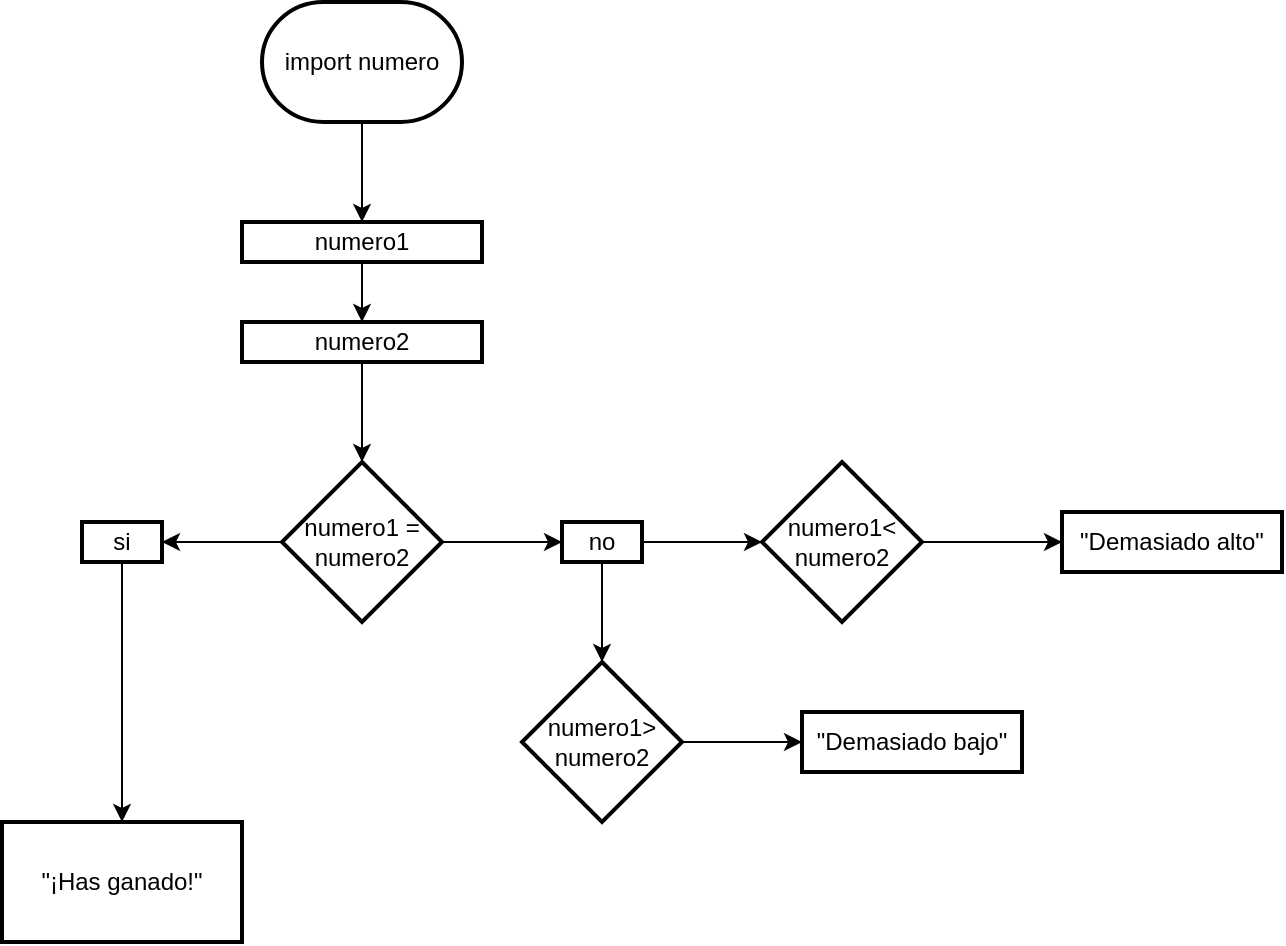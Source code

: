 <mxfile>
    <diagram id="tMnDGULFrH5x7QUlT2aJ" name="Page-1">
        <mxGraphModel dx="1024" dy="539" grid="1" gridSize="10" guides="1" tooltips="1" connect="1" arrows="1" fold="1" page="1" pageScale="1" pageWidth="827" pageHeight="1169" math="0" shadow="0">
            <root>
                <mxCell id="0"/>
                <mxCell id="1" parent="0"/>
                <mxCell id="35" value="" style="edgeStyle=none;html=1;" edge="1" parent="1" source="25" target="34">
                    <mxGeometry relative="1" as="geometry"/>
                </mxCell>
                <mxCell id="25" value="import numero" style="strokeWidth=2;html=1;shape=mxgraph.flowchart.terminator;whiteSpace=wrap;" parent="1" vertex="1">
                    <mxGeometry x="340" y="10" width="100" height="60" as="geometry"/>
                </mxCell>
                <mxCell id="37" value="" style="edgeStyle=none;html=1;" edge="1" parent="1" source="34" target="36">
                    <mxGeometry relative="1" as="geometry"/>
                </mxCell>
                <mxCell id="34" value="numero1" style="whiteSpace=wrap;html=1;strokeWidth=2;" vertex="1" parent="1">
                    <mxGeometry x="330" y="120" width="120" height="20" as="geometry"/>
                </mxCell>
                <mxCell id="41" value="" style="edgeStyle=none;html=1;" edge="1" parent="1" source="36" target="40">
                    <mxGeometry relative="1" as="geometry"/>
                </mxCell>
                <mxCell id="36" value="numero2" style="whiteSpace=wrap;html=1;strokeWidth=2;" vertex="1" parent="1">
                    <mxGeometry x="330" y="170" width="120" height="20" as="geometry"/>
                </mxCell>
                <mxCell id="43" value="" style="edgeStyle=none;html=1;" edge="1" parent="1" source="40" target="42">
                    <mxGeometry relative="1" as="geometry"/>
                </mxCell>
                <mxCell id="53" value="" style="edgeStyle=none;html=1;" edge="1" parent="1" source="40" target="52">
                    <mxGeometry relative="1" as="geometry"/>
                </mxCell>
                <mxCell id="40" value="numero1 = numero2" style="rhombus;whiteSpace=wrap;html=1;strokeWidth=2;" vertex="1" parent="1">
                    <mxGeometry x="350" y="240" width="80" height="80" as="geometry"/>
                </mxCell>
                <mxCell id="45" value="" style="edgeStyle=none;html=1;" edge="1" parent="1" source="42" target="44">
                    <mxGeometry relative="1" as="geometry"/>
                </mxCell>
                <mxCell id="47" value="" style="edgeStyle=none;html=1;" edge="1" parent="1" source="42" target="46">
                    <mxGeometry relative="1" as="geometry"/>
                </mxCell>
                <mxCell id="42" value="no" style="whiteSpace=wrap;html=1;strokeWidth=2;" vertex="1" parent="1">
                    <mxGeometry x="490" y="270" width="40" height="20" as="geometry"/>
                </mxCell>
                <mxCell id="49" value="" style="edgeStyle=none;html=1;" edge="1" parent="1" source="44" target="48">
                    <mxGeometry relative="1" as="geometry"/>
                </mxCell>
                <mxCell id="44" value="numero1&amp;lt; numero2" style="rhombus;whiteSpace=wrap;html=1;strokeWidth=2;" vertex="1" parent="1">
                    <mxGeometry x="590" y="240" width="80" height="80" as="geometry"/>
                </mxCell>
                <mxCell id="51" value="" style="edgeStyle=none;html=1;" edge="1" parent="1" source="46" target="50">
                    <mxGeometry relative="1" as="geometry"/>
                </mxCell>
                <mxCell id="46" value="numero1&amp;gt; numero2" style="rhombus;whiteSpace=wrap;html=1;strokeWidth=2;" vertex="1" parent="1">
                    <mxGeometry x="470" y="340" width="80" height="80" as="geometry"/>
                </mxCell>
                <mxCell id="48" value="&quot;Demasiado alto&quot;" style="whiteSpace=wrap;html=1;strokeWidth=2;" vertex="1" parent="1">
                    <mxGeometry x="740" y="265" width="110" height="30" as="geometry"/>
                </mxCell>
                <mxCell id="50" value="&quot;Demasiado bajo&quot;" style="whiteSpace=wrap;html=1;strokeWidth=2;" vertex="1" parent="1">
                    <mxGeometry x="610" y="365" width="110" height="30" as="geometry"/>
                </mxCell>
                <mxCell id="55" value="" style="edgeStyle=none;html=1;" edge="1" parent="1" source="52" target="54">
                    <mxGeometry relative="1" as="geometry"/>
                </mxCell>
                <mxCell id="52" value="si" style="whiteSpace=wrap;html=1;strokeWidth=2;" vertex="1" parent="1">
                    <mxGeometry x="250" y="270" width="40" height="20" as="geometry"/>
                </mxCell>
                <mxCell id="54" value="&quot;¡Has ganado!&quot;" style="whiteSpace=wrap;html=1;strokeWidth=2;" vertex="1" parent="1">
                    <mxGeometry x="210" y="420" width="120" height="60" as="geometry"/>
                </mxCell>
            </root>
        </mxGraphModel>
    </diagram>
</mxfile>
